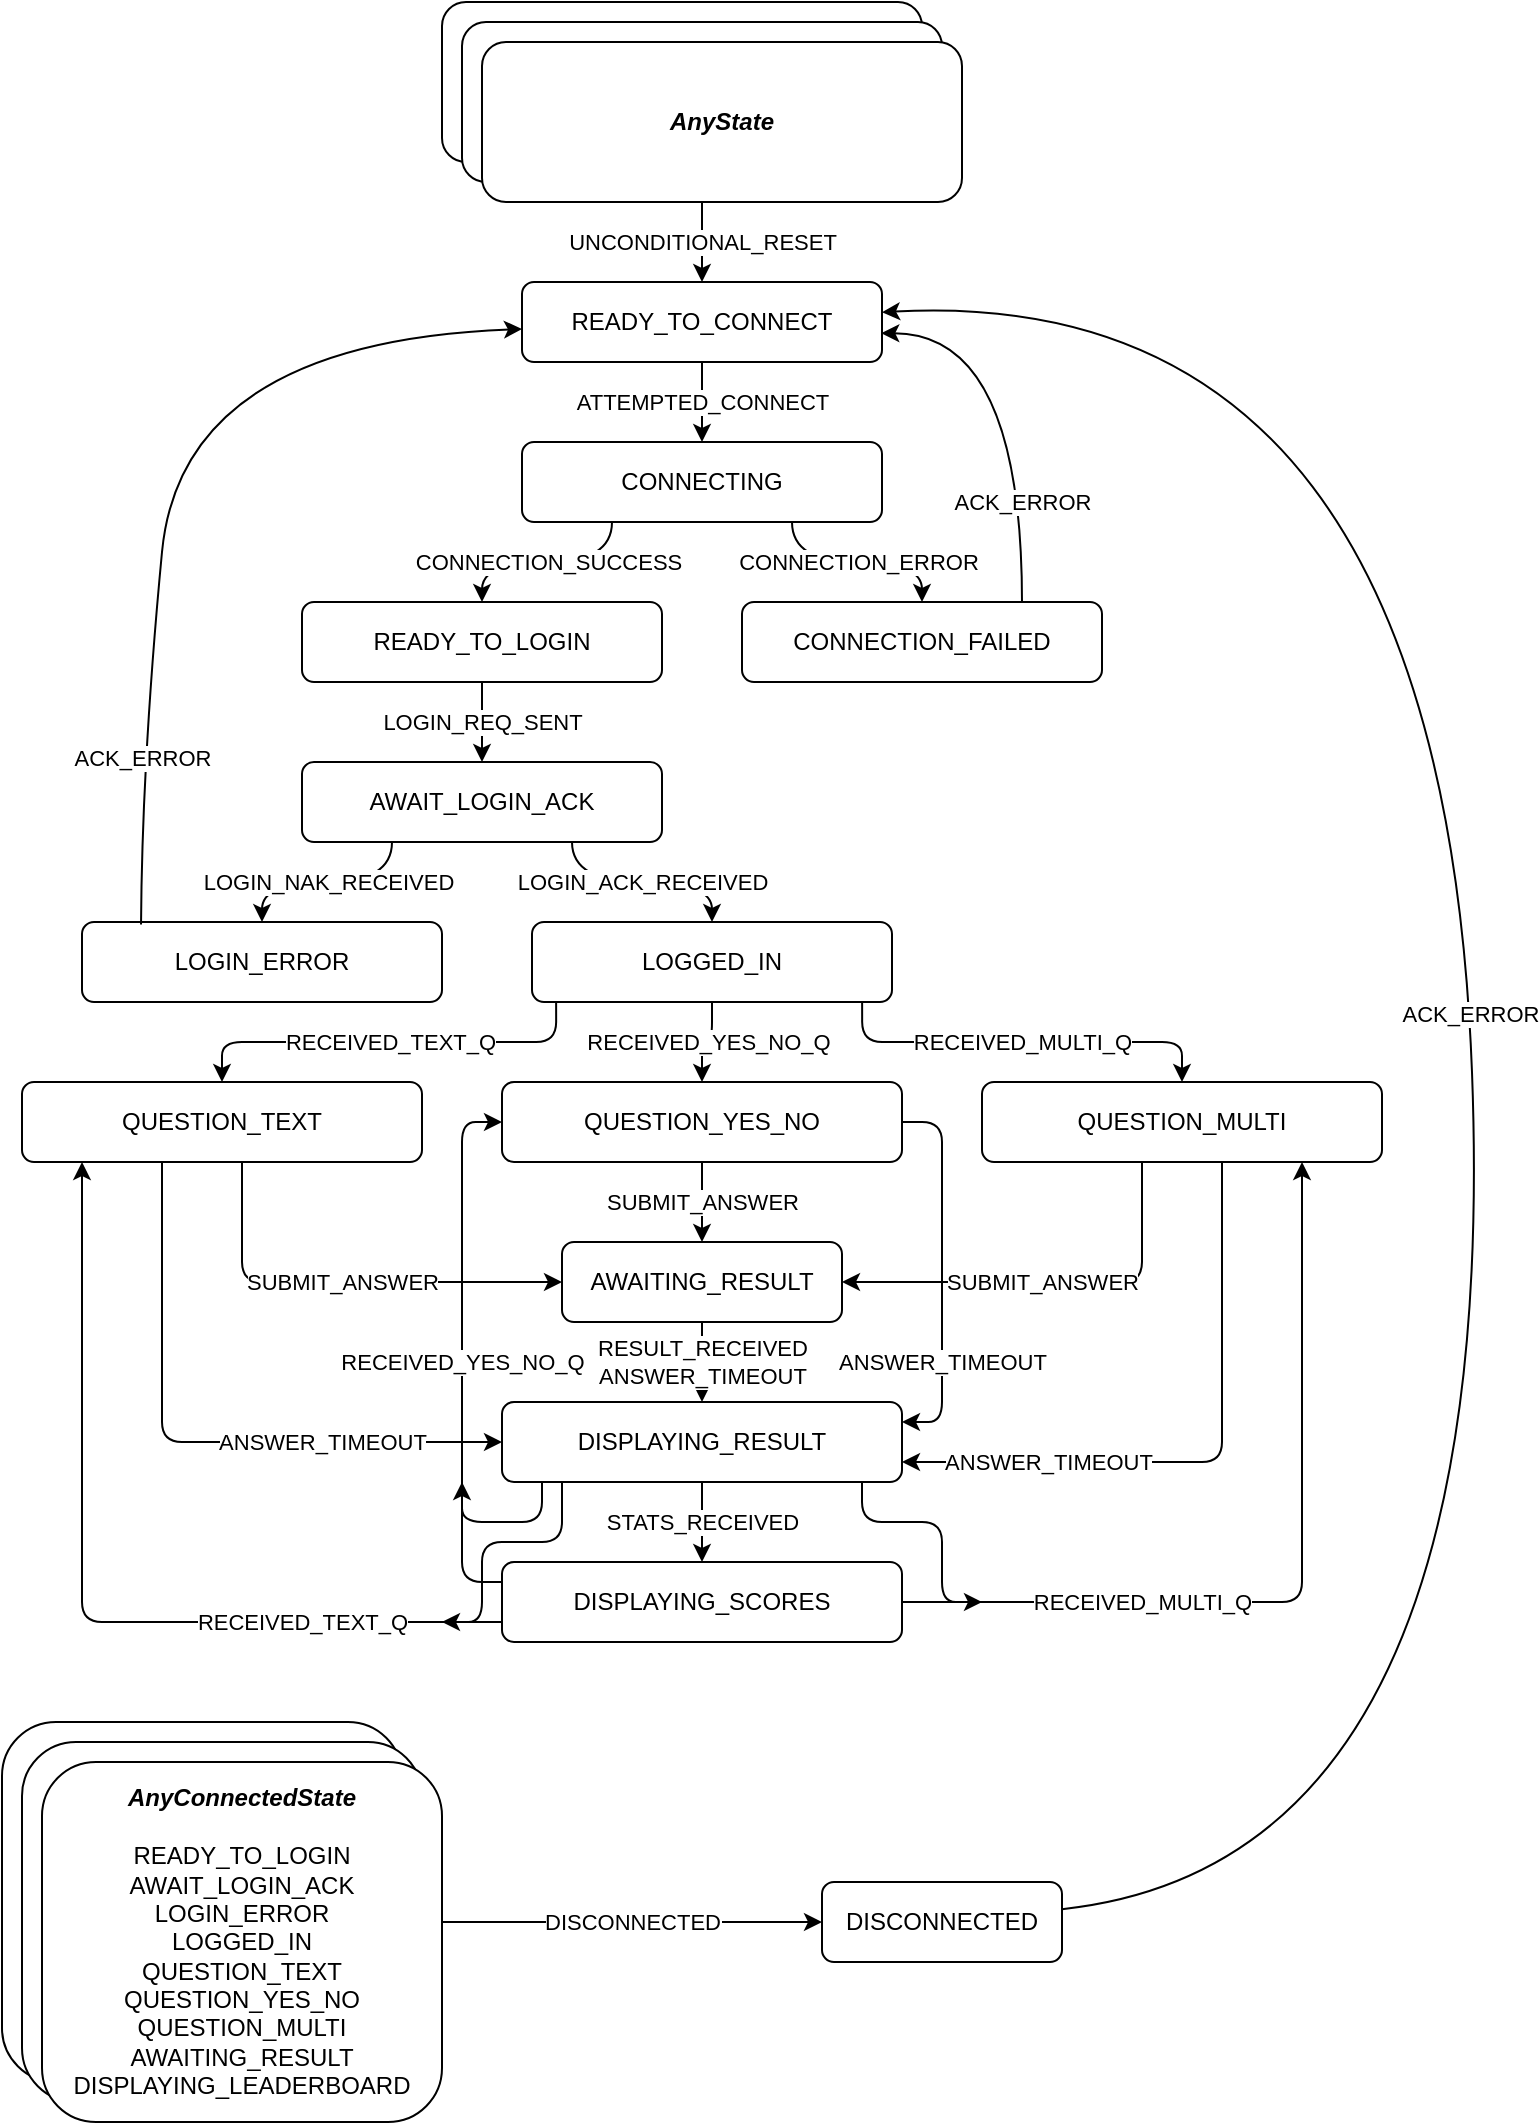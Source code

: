 <mxfile version="24.2.5" type="device">
  <diagram name="Page-1" id="l3brLB8d3vX8HoMqFhsw">
    <mxGraphModel dx="1304" dy="795" grid="1" gridSize="10" guides="1" tooltips="1" connect="1" arrows="1" fold="1" page="1" pageScale="1" pageWidth="850" pageHeight="1100" math="0" shadow="0">
      <root>
        <mxCell id="0" />
        <mxCell id="1" parent="0" />
        <mxCell id="3FA3rmhRZ6194OctTuVP-1" value="DISCONNECTED" style="rounded=1;whiteSpace=wrap;html=1;" parent="1" vertex="1">
          <mxGeometry x="480" y="960" width="120" height="40" as="geometry" />
        </mxCell>
        <mxCell id="3FA3rmhRZ6194OctTuVP-12" value="ATTEMPTED_CONNECT" style="edgeStyle=orthogonalEdgeStyle;rounded=0;orthogonalLoop=1;jettySize=auto;html=1;" parent="1" source="3FA3rmhRZ6194OctTuVP-2" target="3FA3rmhRZ6194OctTuVP-6" edge="1">
          <mxGeometry relative="1" as="geometry" />
        </mxCell>
        <mxCell id="3FA3rmhRZ6194OctTuVP-2" value="READY_TO_CONNECT" style="rounded=1;whiteSpace=wrap;html=1;" parent="1" vertex="1">
          <mxGeometry x="330" y="160" width="180" height="40" as="geometry" />
        </mxCell>
        <mxCell id="3FA3rmhRZ6194OctTuVP-5" value="ACK_ERROR" style="curved=1;endArrow=classic;html=1;rounded=0;" parent="1" source="3FA3rmhRZ6194OctTuVP-1" target="3FA3rmhRZ6194OctTuVP-2" edge="1">
          <mxGeometry width="50" height="50" relative="1" as="geometry">
            <mxPoint x="530" y="680" as="sourcePoint" />
            <mxPoint x="580" y="630" as="targetPoint" />
            <Array as="points">
              <mxPoint x="820" y="950" />
              <mxPoint x="790" y="160" />
            </Array>
          </mxGeometry>
        </mxCell>
        <mxCell id="3FA3rmhRZ6194OctTuVP-14" value="CONNECTION_ERROR" style="edgeStyle=orthogonalEdgeStyle;rounded=0;orthogonalLoop=1;jettySize=auto;html=1;curved=1;exitX=0.75;exitY=1;exitDx=0;exitDy=0;" parent="1" source="3FA3rmhRZ6194OctTuVP-6" target="3FA3rmhRZ6194OctTuVP-13" edge="1">
          <mxGeometry relative="1" as="geometry" />
        </mxCell>
        <mxCell id="3FA3rmhRZ6194OctTuVP-16" value="CONNECTION_SUCCESS" style="edgeStyle=orthogonalEdgeStyle;rounded=0;orthogonalLoop=1;jettySize=auto;html=1;curved=1;exitX=0.25;exitY=1;exitDx=0;exitDy=0;" parent="1" source="3FA3rmhRZ6194OctTuVP-6" target="3FA3rmhRZ6194OctTuVP-7" edge="1">
          <mxGeometry relative="1" as="geometry" />
        </mxCell>
        <mxCell id="3FA3rmhRZ6194OctTuVP-6" value="CONNECTING" style="rounded=1;whiteSpace=wrap;html=1;" parent="1" vertex="1">
          <mxGeometry x="330" y="240" width="180" height="40" as="geometry" />
        </mxCell>
        <mxCell id="3FA3rmhRZ6194OctTuVP-17" value="LOGIN_REQ_SENT" style="edgeStyle=orthogonalEdgeStyle;rounded=0;orthogonalLoop=1;jettySize=auto;html=1;curved=1;" parent="1" source="3FA3rmhRZ6194OctTuVP-7" target="3FA3rmhRZ6194OctTuVP-8" edge="1">
          <mxGeometry relative="1" as="geometry" />
        </mxCell>
        <mxCell id="3FA3rmhRZ6194OctTuVP-7" value="READY_TO_LOGIN" style="rounded=1;whiteSpace=wrap;html=1;" parent="1" vertex="1">
          <mxGeometry x="220" y="320" width="180" height="40" as="geometry" />
        </mxCell>
        <mxCell id="3FA3rmhRZ6194OctTuVP-19" value="LOGIN_ACK_RECEIVED" style="edgeStyle=orthogonalEdgeStyle;rounded=0;orthogonalLoop=1;jettySize=auto;html=1;curved=1;exitX=0.75;exitY=1;exitDx=0;exitDy=0;" parent="1" source="3FA3rmhRZ6194OctTuVP-8" target="3FA3rmhRZ6194OctTuVP-9" edge="1">
          <mxGeometry relative="1" as="geometry" />
        </mxCell>
        <mxCell id="3FA3rmhRZ6194OctTuVP-20" value="LOGIN_NAK_RECEIVED" style="edgeStyle=orthogonalEdgeStyle;rounded=0;orthogonalLoop=1;jettySize=auto;html=1;curved=1;exitX=0.25;exitY=1;exitDx=0;exitDy=0;" parent="1" source="3FA3rmhRZ6194OctTuVP-8" target="3FA3rmhRZ6194OctTuVP-10" edge="1">
          <mxGeometry relative="1" as="geometry" />
        </mxCell>
        <mxCell id="3FA3rmhRZ6194OctTuVP-8" value="AWAIT_LOGIN_ACK" style="rounded=1;whiteSpace=wrap;html=1;" parent="1" vertex="1">
          <mxGeometry x="220" y="400" width="180" height="40" as="geometry" />
        </mxCell>
        <mxCell id="Kysy0IVXTMHZORLqPUVk-5" value="RECEIVED_YES_NO_Q" style="edgeStyle=orthogonalEdgeStyle;rounded=1;orthogonalLoop=1;jettySize=auto;html=1;curved=0;" edge="1" parent="1" source="3FA3rmhRZ6194OctTuVP-9" target="Kysy0IVXTMHZORLqPUVk-2">
          <mxGeometry relative="1" as="geometry" />
        </mxCell>
        <mxCell id="Kysy0IVXTMHZORLqPUVk-6" value="RECEIVED_MULTI_Q" style="edgeStyle=orthogonalEdgeStyle;rounded=1;orthogonalLoop=1;jettySize=auto;html=1;exitX=0.917;exitY=1;exitDx=0;exitDy=0;curved=0;exitPerimeter=0;" edge="1" parent="1" source="3FA3rmhRZ6194OctTuVP-9" target="Kysy0IVXTMHZORLqPUVk-3">
          <mxGeometry relative="1" as="geometry" />
        </mxCell>
        <mxCell id="Kysy0IVXTMHZORLqPUVk-9" value="RECEIVED_TEXT_Q" style="edgeStyle=orthogonalEdgeStyle;rounded=1;orthogonalLoop=1;jettySize=auto;html=1;exitX=0.067;exitY=1.001;exitDx=0;exitDy=0;curved=0;exitPerimeter=0;" edge="1" parent="1" source="3FA3rmhRZ6194OctTuVP-9" target="Kysy0IVXTMHZORLqPUVk-1">
          <mxGeometry relative="1" as="geometry" />
        </mxCell>
        <mxCell id="3FA3rmhRZ6194OctTuVP-9" value="LOGGED_IN" style="rounded=1;whiteSpace=wrap;html=1;" parent="1" vertex="1">
          <mxGeometry x="335" y="480" width="180" height="40" as="geometry" />
        </mxCell>
        <mxCell id="3FA3rmhRZ6194OctTuVP-10" value="LOGIN_ERROR" style="rounded=1;whiteSpace=wrap;html=1;" parent="1" vertex="1">
          <mxGeometry x="110" y="480" width="180" height="40" as="geometry" />
        </mxCell>
        <mxCell id="3FA3rmhRZ6194OctTuVP-11" value="ACK_ERROR" style="curved=1;endArrow=classic;html=1;rounded=0;exitX=0.164;exitY=0.03;exitDx=0;exitDy=0;exitPerimeter=0;" parent="1" source="3FA3rmhRZ6194OctTuVP-10" target="3FA3rmhRZ6194OctTuVP-2" edge="1">
          <mxGeometry x="-0.641" width="50" height="50" relative="1" as="geometry">
            <mxPoint x="360" y="400" as="sourcePoint" />
            <mxPoint x="410" y="350" as="targetPoint" />
            <Array as="points">
              <mxPoint x="140" y="400" />
              <mxPoint x="160" y="190" />
            </Array>
            <mxPoint as="offset" />
          </mxGeometry>
        </mxCell>
        <mxCell id="3FA3rmhRZ6194OctTuVP-18" value="ACK_ERROR" style="edgeStyle=orthogonalEdgeStyle;rounded=0;orthogonalLoop=1;jettySize=auto;html=1;curved=1;entryX=0.998;entryY=0.64;entryDx=0;entryDy=0;entryPerimeter=0;" parent="1" source="3FA3rmhRZ6194OctTuVP-13" target="3FA3rmhRZ6194OctTuVP-2" edge="1">
          <mxGeometry x="-0.512" relative="1" as="geometry">
            <Array as="points">
              <mxPoint x="580" y="186" />
            </Array>
            <mxPoint as="offset" />
          </mxGeometry>
        </mxCell>
        <mxCell id="3FA3rmhRZ6194OctTuVP-13" value="CONNECTION_FAILED" style="rounded=1;whiteSpace=wrap;html=1;" parent="1" vertex="1">
          <mxGeometry x="440" y="320" width="180" height="40" as="geometry" />
        </mxCell>
        <mxCell id="Kysy0IVXTMHZORLqPUVk-8" value="SUBMIT_ANSWER" style="edgeStyle=orthogonalEdgeStyle;rounded=1;orthogonalLoop=1;jettySize=auto;html=1;curved=0;" edge="1" parent="1" source="Kysy0IVXTMHZORLqPUVk-1" target="Kysy0IVXTMHZORLqPUVk-7">
          <mxGeometry relative="1" as="geometry">
            <Array as="points">
              <mxPoint x="190" y="660" />
            </Array>
          </mxGeometry>
        </mxCell>
        <mxCell id="Kysy0IVXTMHZORLqPUVk-16" value="ANSWER_TIMEOUT" style="edgeStyle=orthogonalEdgeStyle;rounded=1;orthogonalLoop=1;jettySize=auto;html=1;curved=0;" edge="1" parent="1" source="Kysy0IVXTMHZORLqPUVk-1" target="Kysy0IVXTMHZORLqPUVk-14">
          <mxGeometry x="0.419" relative="1" as="geometry">
            <Array as="points">
              <mxPoint x="150" y="740" />
            </Array>
            <mxPoint as="offset" />
          </mxGeometry>
        </mxCell>
        <mxCell id="Kysy0IVXTMHZORLqPUVk-1" value="QUESTION_TEXT" style="rounded=1;whiteSpace=wrap;html=1;" vertex="1" parent="1">
          <mxGeometry x="80" y="560" width="200" height="40" as="geometry" />
        </mxCell>
        <mxCell id="Kysy0IVXTMHZORLqPUVk-12" value="SUBMIT_ANSWER" style="edgeStyle=orthogonalEdgeStyle;rounded=0;orthogonalLoop=1;jettySize=auto;html=1;" edge="1" parent="1" source="Kysy0IVXTMHZORLqPUVk-2" target="Kysy0IVXTMHZORLqPUVk-7">
          <mxGeometry relative="1" as="geometry" />
        </mxCell>
        <mxCell id="Kysy0IVXTMHZORLqPUVk-18" value="ANSWER_TIMEOUT" style="edgeStyle=orthogonalEdgeStyle;rounded=1;orthogonalLoop=1;jettySize=auto;html=1;curved=0;" edge="1" parent="1" source="Kysy0IVXTMHZORLqPUVk-2" target="Kysy0IVXTMHZORLqPUVk-14">
          <mxGeometry x="0.473" relative="1" as="geometry">
            <Array as="points">
              <mxPoint x="540" y="580" />
              <mxPoint x="540" y="730" />
            </Array>
            <mxPoint as="offset" />
          </mxGeometry>
        </mxCell>
        <mxCell id="Kysy0IVXTMHZORLqPUVk-2" value="QUESTION_YES_NO" style="rounded=1;whiteSpace=wrap;html=1;" vertex="1" parent="1">
          <mxGeometry x="320" y="560" width="200" height="40" as="geometry" />
        </mxCell>
        <mxCell id="Kysy0IVXTMHZORLqPUVk-13" value="SUBMIT_ANSWER" style="edgeStyle=orthogonalEdgeStyle;rounded=1;orthogonalLoop=1;jettySize=auto;html=1;curved=0;" edge="1" parent="1" source="Kysy0IVXTMHZORLqPUVk-3" target="Kysy0IVXTMHZORLqPUVk-7">
          <mxGeometry x="0.048" relative="1" as="geometry">
            <Array as="points">
              <mxPoint x="640" y="660" />
            </Array>
            <mxPoint as="offset" />
          </mxGeometry>
        </mxCell>
        <mxCell id="Kysy0IVXTMHZORLqPUVk-17" value="ANSWER_TIMEOUT" style="edgeStyle=orthogonalEdgeStyle;rounded=1;orthogonalLoop=1;jettySize=auto;html=1;curved=0;" edge="1" parent="1" source="Kysy0IVXTMHZORLqPUVk-3" target="Kysy0IVXTMHZORLqPUVk-14">
          <mxGeometry x="0.529" relative="1" as="geometry">
            <Array as="points">
              <mxPoint x="680" y="750" />
            </Array>
            <mxPoint as="offset" />
          </mxGeometry>
        </mxCell>
        <mxCell id="Kysy0IVXTMHZORLqPUVk-3" value="QUESTION_MULTI" style="rounded=1;whiteSpace=wrap;html=1;" vertex="1" parent="1">
          <mxGeometry x="560" y="560" width="200" height="40" as="geometry" />
        </mxCell>
        <mxCell id="Kysy0IVXTMHZORLqPUVk-15" value="RESULT_RECEIVED&lt;div&gt;ANSWER_TIMEOUT&lt;/div&gt;" style="edgeStyle=orthogonalEdgeStyle;rounded=0;orthogonalLoop=1;jettySize=auto;html=1;" edge="1" parent="1" source="Kysy0IVXTMHZORLqPUVk-7" target="Kysy0IVXTMHZORLqPUVk-14">
          <mxGeometry relative="1" as="geometry" />
        </mxCell>
        <mxCell id="Kysy0IVXTMHZORLqPUVk-7" value="AWAITING_RESULT" style="rounded=1;whiteSpace=wrap;html=1;" vertex="1" parent="1">
          <mxGeometry x="350" y="640" width="140" height="40" as="geometry" />
        </mxCell>
        <mxCell id="Kysy0IVXTMHZORLqPUVk-21" value="STATS_RECEIVED" style="edgeStyle=orthogonalEdgeStyle;rounded=0;orthogonalLoop=1;jettySize=auto;html=1;" edge="1" parent="1" source="Kysy0IVXTMHZORLqPUVk-14" target="Kysy0IVXTMHZORLqPUVk-20">
          <mxGeometry relative="1" as="geometry" />
        </mxCell>
        <mxCell id="Kysy0IVXTMHZORLqPUVk-14" value="DISPLAYING_RESULT" style="rounded=1;whiteSpace=wrap;html=1;" vertex="1" parent="1">
          <mxGeometry x="320" y="720" width="200" height="40" as="geometry" />
        </mxCell>
        <mxCell id="Kysy0IVXTMHZORLqPUVk-22" value="RECEIVED_YES_NO_Q" style="edgeStyle=orthogonalEdgeStyle;rounded=1;orthogonalLoop=1;jettySize=auto;html=1;curved=0;" edge="1" parent="1" source="Kysy0IVXTMHZORLqPUVk-20" target="Kysy0IVXTMHZORLqPUVk-2">
          <mxGeometry x="-0.037" relative="1" as="geometry">
            <Array as="points">
              <mxPoint x="300" y="810" />
              <mxPoint x="300" y="580" />
            </Array>
            <mxPoint as="offset" />
          </mxGeometry>
        </mxCell>
        <mxCell id="Kysy0IVXTMHZORLqPUVk-23" value="RECEIVED_TEXT_Q" style="edgeStyle=orthogonalEdgeStyle;rounded=1;orthogonalLoop=1;jettySize=auto;html=1;curved=0;" edge="1" parent="1" source="Kysy0IVXTMHZORLqPUVk-20" target="Kysy0IVXTMHZORLqPUVk-1">
          <mxGeometry x="-0.545" relative="1" as="geometry">
            <Array as="points">
              <mxPoint x="110" y="830" />
            </Array>
            <mxPoint as="offset" />
          </mxGeometry>
        </mxCell>
        <mxCell id="Kysy0IVXTMHZORLqPUVk-24" value="RECEIVED_MULTI_Q" style="edgeStyle=orthogonalEdgeStyle;rounded=1;orthogonalLoop=1;jettySize=auto;html=1;curved=0;" edge="1" parent="1" source="Kysy0IVXTMHZORLqPUVk-20" target="Kysy0IVXTMHZORLqPUVk-3">
          <mxGeometry x="-0.429" relative="1" as="geometry">
            <Array as="points">
              <mxPoint x="720" y="820" />
            </Array>
            <mxPoint as="offset" />
          </mxGeometry>
        </mxCell>
        <mxCell id="Kysy0IVXTMHZORLqPUVk-20" value="DISPLAYING_SCORES" style="rounded=1;whiteSpace=wrap;html=1;" vertex="1" parent="1">
          <mxGeometry x="320" y="800" width="200" height="40" as="geometry" />
        </mxCell>
        <mxCell id="Kysy0IVXTMHZORLqPUVk-27" value="" style="rounded=1;whiteSpace=wrap;html=1;" vertex="1" parent="1">
          <mxGeometry x="70" y="880" width="200" height="180" as="geometry" />
        </mxCell>
        <mxCell id="Kysy0IVXTMHZORLqPUVk-26" value="" style="rounded=1;whiteSpace=wrap;html=1;" vertex="1" parent="1">
          <mxGeometry x="80" y="890" width="200" height="180" as="geometry" />
        </mxCell>
        <mxCell id="Kysy0IVXTMHZORLqPUVk-28" value="DISCONNECTED" style="edgeStyle=orthogonalEdgeStyle;rounded=1;orthogonalLoop=1;jettySize=auto;html=1;curved=0;" edge="1" parent="1" source="Kysy0IVXTMHZORLqPUVk-25" target="3FA3rmhRZ6194OctTuVP-1">
          <mxGeometry relative="1" as="geometry">
            <Array as="points">
              <mxPoint x="470" y="980" />
              <mxPoint x="470" y="980" />
            </Array>
          </mxGeometry>
        </mxCell>
        <mxCell id="Kysy0IVXTMHZORLqPUVk-25" value="&lt;div&gt;&lt;b&gt;&lt;i&gt;AnyConnectedState&lt;/i&gt;&lt;/b&gt;&lt;/div&gt;&lt;div&gt;&lt;br&gt;&lt;/div&gt;READY_TO_LOGIN&lt;div&gt;AWAIT_LOGIN_ACK&lt;/div&gt;&lt;div&gt;LOGIN_ERROR&lt;/div&gt;&lt;div&gt;LOGGED_IN&lt;/div&gt;&lt;div&gt;QUESTION_TEXT&lt;/div&gt;&lt;div&gt;QUESTION_YES_NO&lt;br&gt;QUESTION_MULTI&lt;/div&gt;&lt;div&gt;AWAITING_RESULT&lt;/div&gt;&lt;div&gt;DISPLAYING_LEADERBOARD&lt;/div&gt;" style="rounded=1;whiteSpace=wrap;html=1;" vertex="1" parent="1">
          <mxGeometry x="90" y="900" width="200" height="180" as="geometry" />
        </mxCell>
        <mxCell id="Kysy0IVXTMHZORLqPUVk-30" value="" style="rounded=1;whiteSpace=wrap;html=1;" vertex="1" parent="1">
          <mxGeometry x="290" y="20" width="240" height="80" as="geometry" />
        </mxCell>
        <mxCell id="Kysy0IVXTMHZORLqPUVk-31" value="" style="rounded=1;whiteSpace=wrap;html=1;" vertex="1" parent="1">
          <mxGeometry x="300" y="30" width="240" height="80" as="geometry" />
        </mxCell>
        <mxCell id="Kysy0IVXTMHZORLqPUVk-32" value="UNCONDITIONAL_RESET" style="edgeStyle=orthogonalEdgeStyle;rounded=0;orthogonalLoop=1;jettySize=auto;html=1;" edge="1" parent="1" source="Kysy0IVXTMHZORLqPUVk-29" target="3FA3rmhRZ6194OctTuVP-2">
          <mxGeometry relative="1" as="geometry">
            <Array as="points">
              <mxPoint x="420" y="130" />
              <mxPoint x="420" y="130" />
            </Array>
          </mxGeometry>
        </mxCell>
        <mxCell id="Kysy0IVXTMHZORLqPUVk-29" value="&lt;b&gt;&lt;i&gt;AnyState&lt;/i&gt;&lt;/b&gt;" style="rounded=1;whiteSpace=wrap;html=1;" vertex="1" parent="1">
          <mxGeometry x="310" y="40" width="240" height="80" as="geometry" />
        </mxCell>
        <mxCell id="Kysy0IVXTMHZORLqPUVk-37" value="" style="endArrow=classic;html=1;rounded=1;curved=0;" edge="1" parent="1">
          <mxGeometry width="50" height="50" relative="1" as="geometry">
            <mxPoint x="340" y="760" as="sourcePoint" />
            <mxPoint x="300" y="760" as="targetPoint" />
            <Array as="points">
              <mxPoint x="340" y="780" />
              <mxPoint x="300" y="780" />
            </Array>
          </mxGeometry>
        </mxCell>
        <mxCell id="Kysy0IVXTMHZORLqPUVk-38" value="" style="endArrow=classic;html=1;rounded=1;exitX=0.9;exitY=1;exitDx=0;exitDy=0;exitPerimeter=0;curved=0;" edge="1" parent="1" source="Kysy0IVXTMHZORLqPUVk-14">
          <mxGeometry width="50" height="50" relative="1" as="geometry">
            <mxPoint x="500" y="770" as="sourcePoint" />
            <mxPoint x="560" y="820" as="targetPoint" />
            <Array as="points">
              <mxPoint x="500" y="780" />
              <mxPoint x="540" y="780" />
              <mxPoint x="540" y="820" />
            </Array>
          </mxGeometry>
        </mxCell>
        <mxCell id="Kysy0IVXTMHZORLqPUVk-39" value="" style="endArrow=classic;html=1;rounded=1;exitX=0.15;exitY=1;exitDx=0;exitDy=0;exitPerimeter=0;curved=0;" edge="1" parent="1" source="Kysy0IVXTMHZORLqPUVk-14">
          <mxGeometry width="50" height="50" relative="1" as="geometry">
            <mxPoint x="380" y="770" as="sourcePoint" />
            <mxPoint x="290" y="830" as="targetPoint" />
            <Array as="points">
              <mxPoint x="350" y="790" />
              <mxPoint x="310" y="790" />
              <mxPoint x="310" y="830" />
            </Array>
          </mxGeometry>
        </mxCell>
      </root>
    </mxGraphModel>
  </diagram>
</mxfile>
